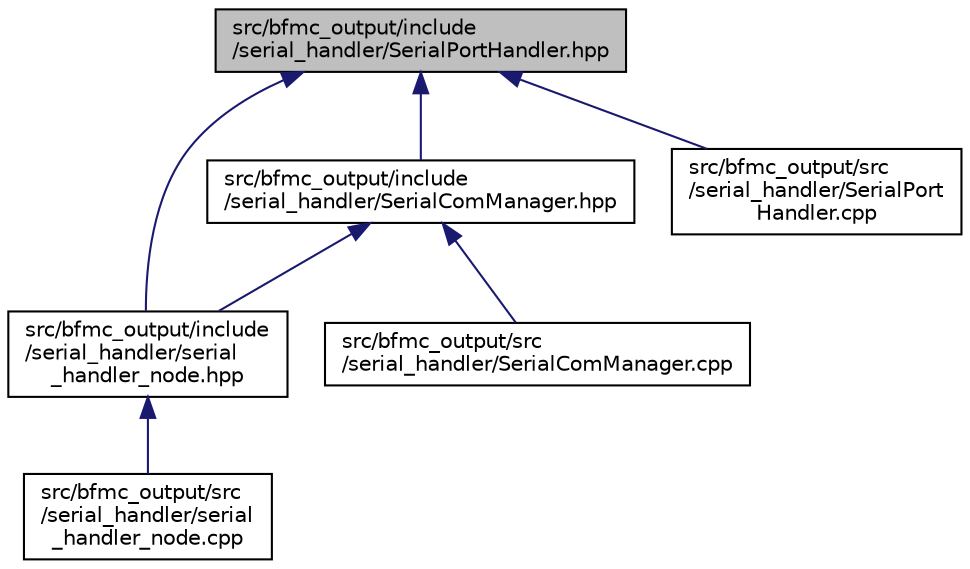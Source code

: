 digraph "src/bfmc_output/include/serial_handler/SerialPortHandler.hpp"
{
 // LATEX_PDF_SIZE
  edge [fontname="Helvetica",fontsize="10",labelfontname="Helvetica",labelfontsize="10"];
  node [fontname="Helvetica",fontsize="10",shape=record];
  Node1 [label="src/bfmc_output/include\l/serial_handler/SerialPortHandler.hpp",height=0.2,width=0.4,color="black", fillcolor="grey75", style="filled", fontcolor="black",tooltip="The header file holds the class for sending commands to the STM board."];
  Node1 -> Node2 [dir="back",color="midnightblue",fontsize="10",style="solid",fontname="Helvetica"];
  Node2 [label="src/bfmc_output/include\l/serial_handler/serial\l_handler_node.hpp",height=0.2,width=0.4,color="black", fillcolor="white", style="filled",URL="$serial__handler__node_8hpp.html",tooltip="The header file holds the class for converting the ROS command messages to messages that can be sent ..."];
  Node2 -> Node3 [dir="back",color="midnightblue",fontsize="10",style="solid",fontname="Helvetica"];
  Node3 [label="src/bfmc_output/src\l/serial_handler/serial\l_handler_node.cpp",height=0.2,width=0.4,color="black", fillcolor="white", style="filled",URL="$serial__handler__node_8cpp.html",tooltip="This file holds the logic for converting the ROS command messages to messages that can be sent to the..."];
  Node1 -> Node4 [dir="back",color="midnightblue",fontsize="10",style="solid",fontname="Helvetica"];
  Node4 [label="src/bfmc_output/include\l/serial_handler/SerialComManager.hpp",height=0.2,width=0.4,color="black", fillcolor="white", style="filled",URL="$_serial_com_manager_8hpp.html",tooltip="The header file holds the class for sending commands to the STM board."];
  Node4 -> Node2 [dir="back",color="midnightblue",fontsize="10",style="solid",fontname="Helvetica"];
  Node4 -> Node5 [dir="back",color="midnightblue",fontsize="10",style="solid",fontname="Helvetica"];
  Node5 [label="src/bfmc_output/src\l/serial_handler/SerialComManager.cpp",height=0.2,width=0.4,color="black", fillcolor="white", style="filled",URL="$_serial_com_manager_8cpp.html",tooltip="This file holds the logic for sending commands to the STM board vie Serial."];
  Node1 -> Node6 [dir="back",color="midnightblue",fontsize="10",style="solid",fontname="Helvetica"];
  Node6 [label="src/bfmc_output/src\l/serial_handler/SerialPort\lHandler.cpp",height=0.2,width=0.4,color="black", fillcolor="white", style="filled",URL="$_serial_port_handler_8cpp.html",tooltip="The header file holds the class for sending commands to the STM board."];
}

